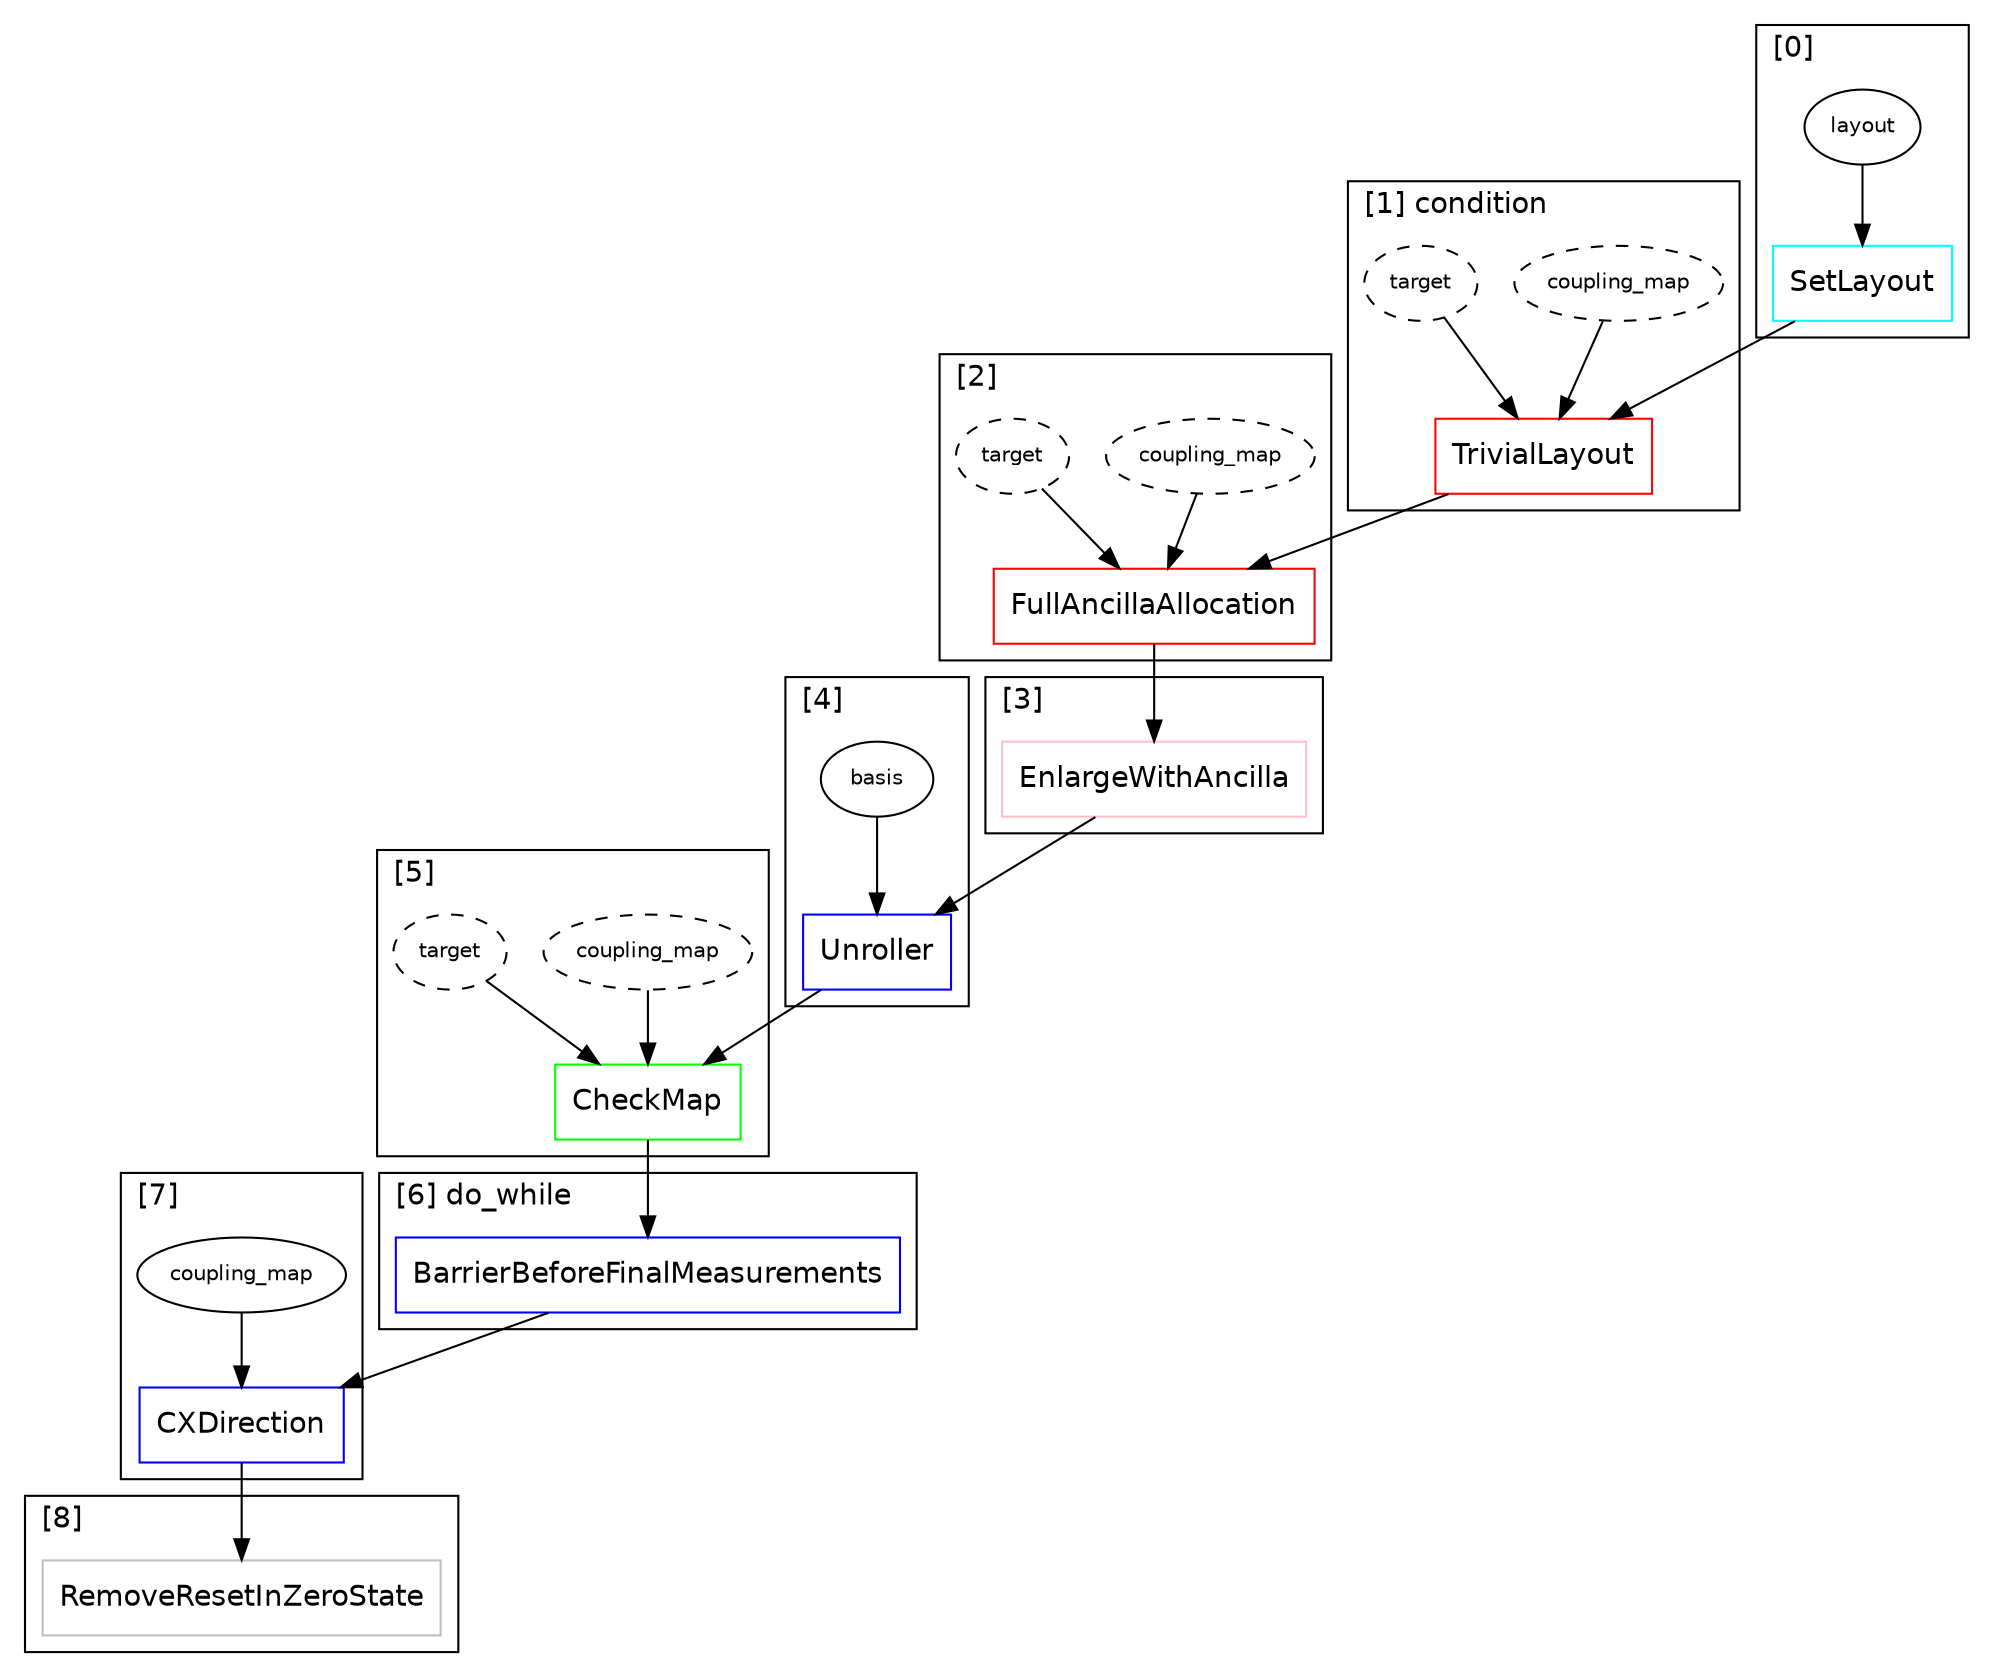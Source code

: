 digraph G {
subgraph cluster_0 {
fontname=helvetica;
label="[0] ";
labeljust=l;
1 [color=cyan, fontname=helvetica, label=SetLayout, shape=rectangle];
2 [color=black, fontname=helvetica, fontsize=10, label=layout, shape=ellipse, style=solid];
2 -> 1;
}

subgraph cluster_3 {
fontname=helvetica;
label="[1] condition";
labeljust=l;
4 [color=red, fontname=helvetica, label=TrivialLayout, shape=rectangle];
5 [color=black, fontname=helvetica, fontsize=10, label=coupling_map, shape=ellipse, style=dashed];
5 -> 4;
6 [color=black, fontname=helvetica, fontsize=10, label=target, shape=ellipse, style=dashed];
6 -> 4;
1 -> 4;
}

subgraph cluster_7 {
fontname=helvetica;
label="[2] ";
labeljust=l;
8 [color=red, fontname=helvetica, label=FullAncillaAllocation, shape=rectangle];
9 [color=black, fontname=helvetica, fontsize=10, label=coupling_map, shape=ellipse, style=dashed];
9 -> 8;
10 [color=black, fontname=helvetica, fontsize=10, label=target, shape=ellipse, style=dashed];
10 -> 8;
4 -> 8;
}

subgraph cluster_11 {
fontname=helvetica;
label="[3] ";
labeljust=l;
12 [color=pink, fontname=helvetica, label=EnlargeWithAncilla, shape=rectangle];
8 -> 12;
}

subgraph cluster_13 {
fontname=helvetica;
label="[4] ";
labeljust=l;
14 [color=blue, fontname=helvetica, label=Unroller, shape=rectangle];
15 [color=black, fontname=helvetica, fontsize=10, label=basis, shape=ellipse, style=solid];
15 -> 14;
12 -> 14;
}

subgraph cluster_16 {
fontname=helvetica;
label="[5] ";
labeljust=l;
17 [color=green, fontname=helvetica, label=CheckMap, shape=rectangle];
18 [color=black, fontname=helvetica, fontsize=10, label=coupling_map, shape=ellipse, style=dashed];
18 -> 17;
19 [color=black, fontname=helvetica, fontsize=10, label=target, shape=ellipse, style=dashed];
19 -> 17;
14 -> 17;
}

subgraph cluster_20 {
fontname=helvetica;
label="[6] do_while";
labeljust=l;
21 [color=blue, fontname=helvetica, label=BarrierBeforeFinalMeasurements, shape=rectangle];
17 -> 21;
}

subgraph cluster_22 {
fontname=helvetica;
label="[7] ";
labeljust=l;
23 [color=blue, fontname=helvetica, label=CXDirection, shape=rectangle];
24 [color=black, fontname=helvetica, fontsize=10, label=coupling_map, shape=ellipse, style=solid];
24 -> 23;
21 -> 23;
}

subgraph cluster_25 {
fontname=helvetica;
label="[8] ";
labeljust=l;
26 [color=grey, fontname=helvetica, label=RemoveResetInZeroState, shape=rectangle];
23 -> 26;
}

}
